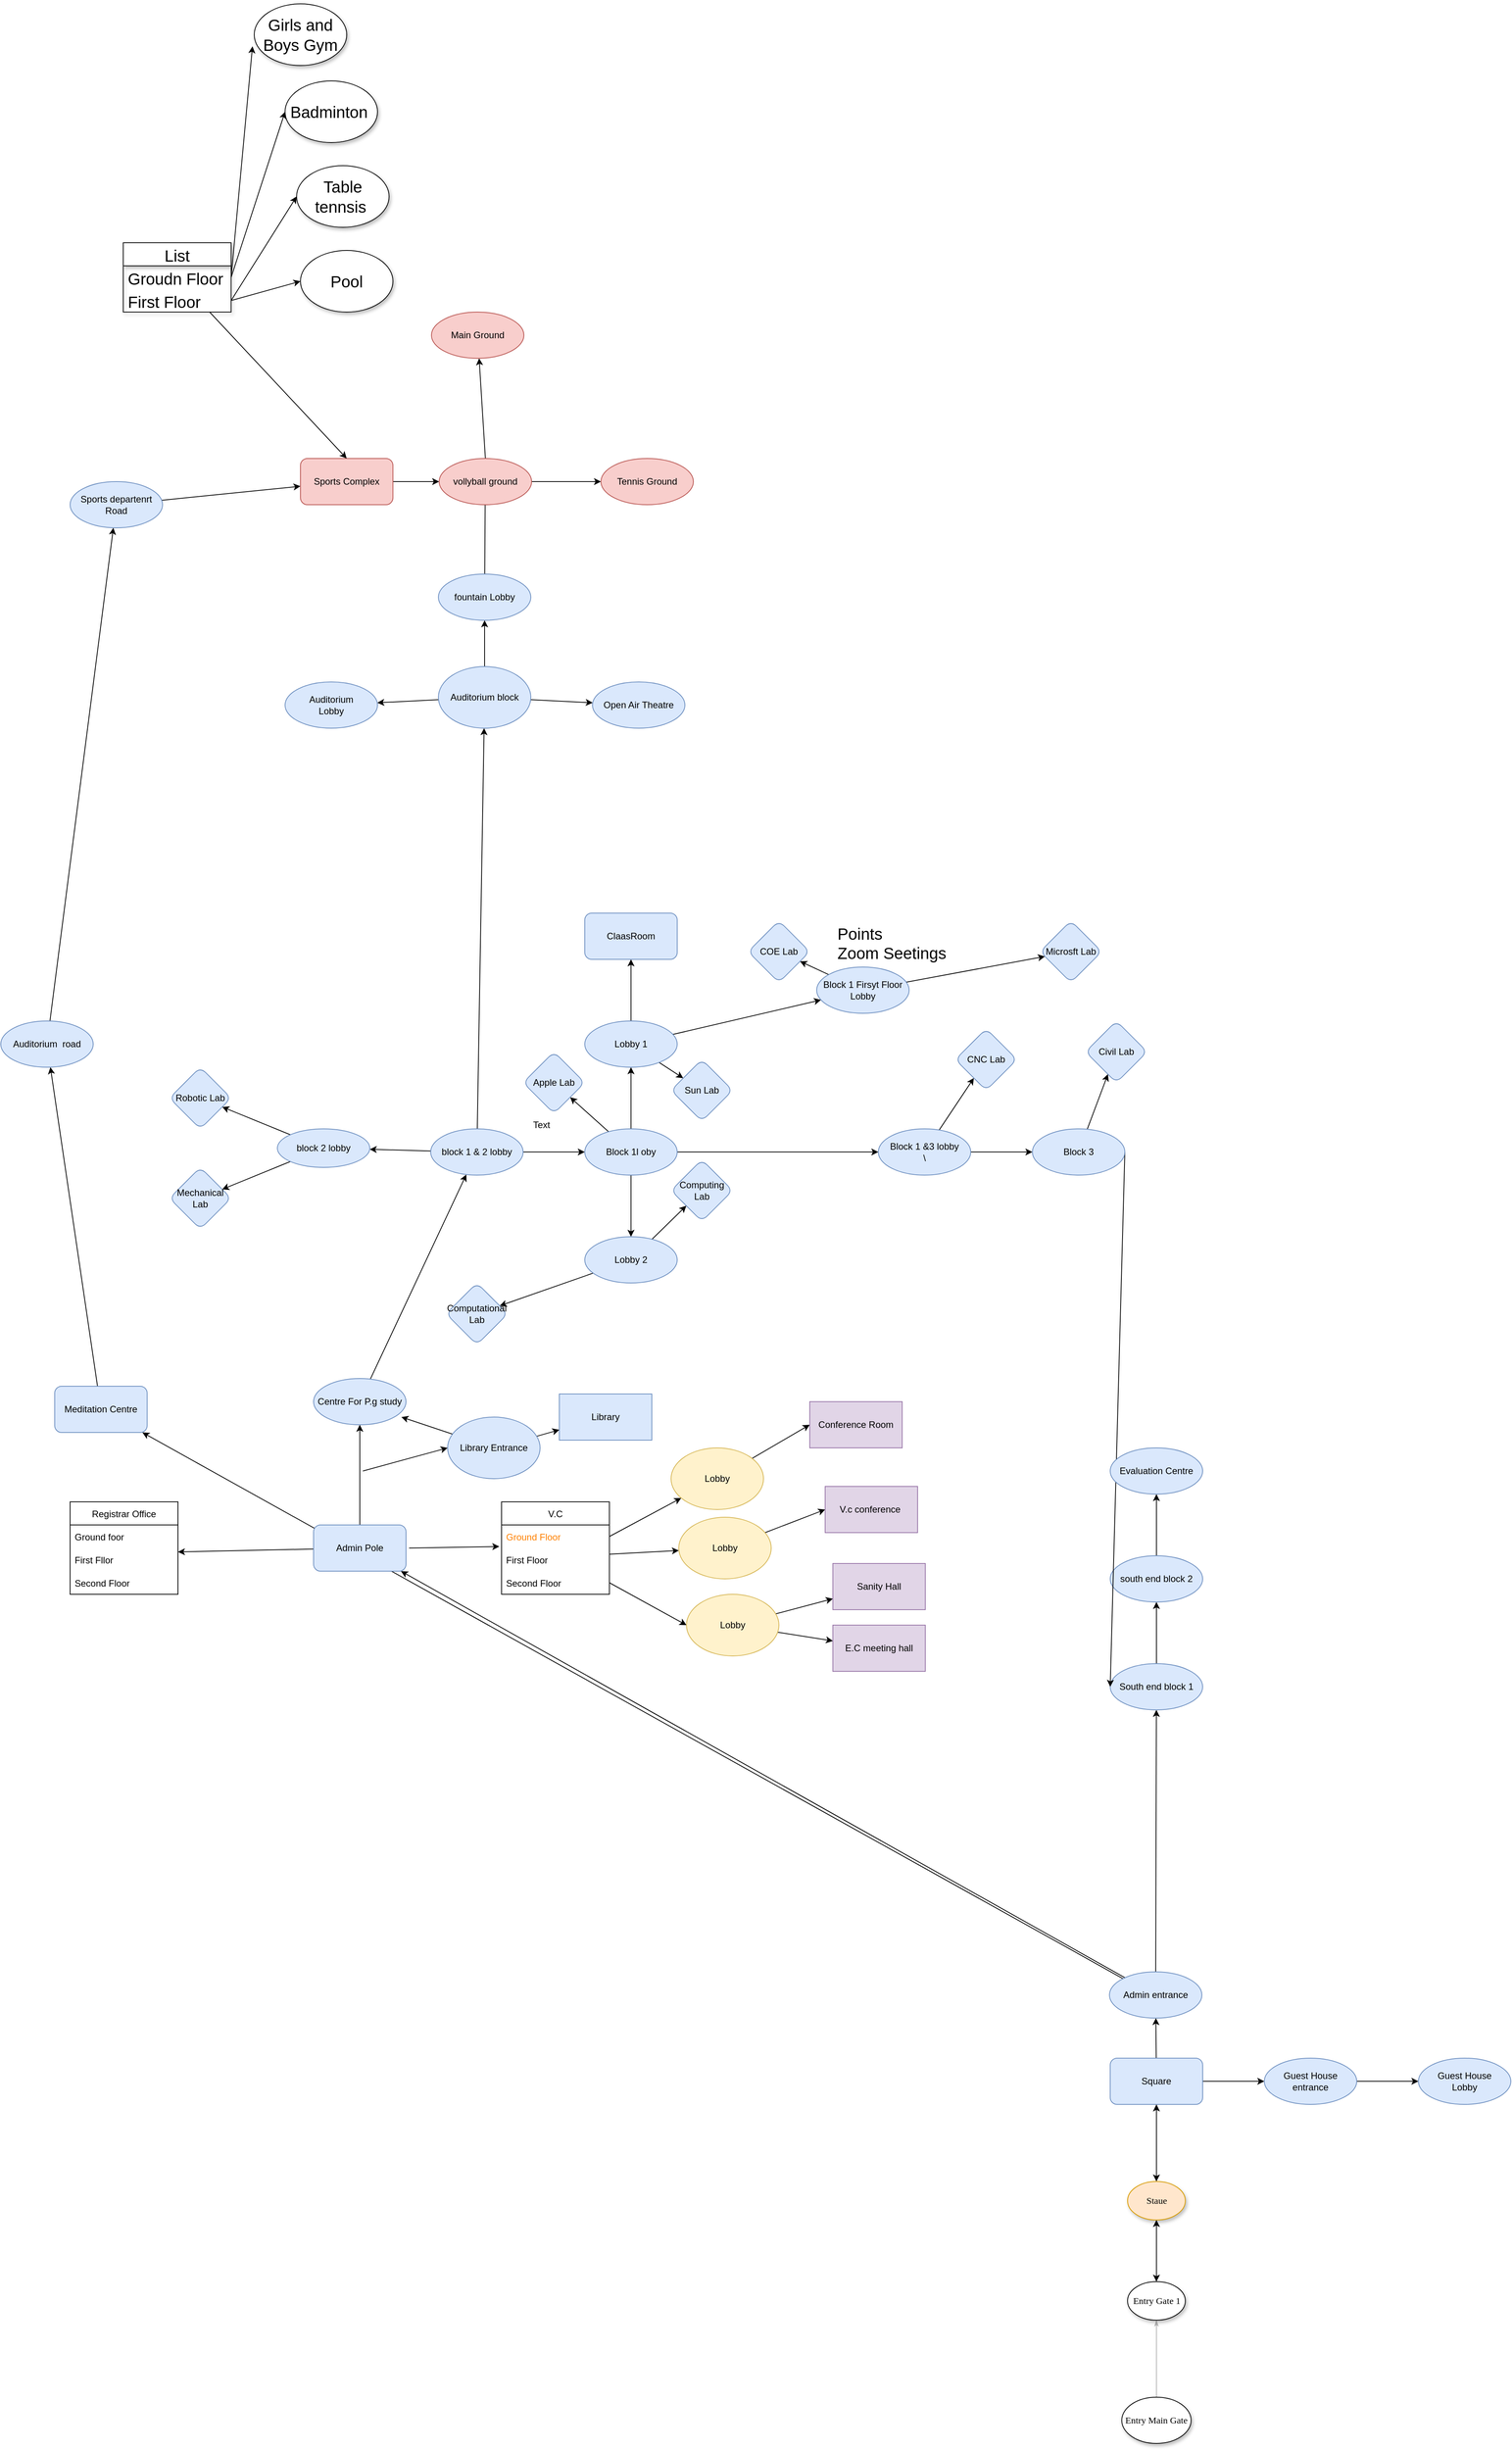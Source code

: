 <mxfile version="16.6.3" type="github">
  <diagram name="Page-1" id="42789a77-a242-8287-6e28-9cd8cfd52e62">
    <mxGraphModel dx="1148" dy="884" grid="1" gridSize="10" guides="1" tooltips="1" connect="1" arrows="1" fold="1" page="1" pageScale="1" pageWidth="4681" pageHeight="3300" background="none" math="0" shadow="0">
      <root>
        <mxCell id="0" />
        <mxCell id="1" parent="0" />
        <mxCell id="1ea317790d2ca983-12" style="edgeStyle=none;rounded=1;html=1;labelBackgroundColor=none;startArrow=none;startFill=0;startSize=5;endArrow=classicThin;endFill=1;endSize=5;jettySize=auto;orthogonalLoop=1;strokeColor=#B3B3B3;strokeWidth=1;fontFamily=Verdana;fontSize=12" parent="1" source="1ea317790d2ca983-1" target="1ea317790d2ca983-2" edge="1">
          <mxGeometry relative="1" as="geometry" />
        </mxCell>
        <mxCell id="1ea317790d2ca983-1" value="Entry Main Gate" style="ellipse;whiteSpace=wrap;html=1;rounded=0;shadow=1;comic=0;labelBackgroundColor=none;strokeWidth=1;fontFamily=Verdana;fontSize=12;align=center;" parent="1" vertex="1">
          <mxGeometry x="1536" y="3226" width="90" height="60" as="geometry" />
        </mxCell>
        <mxCell id="1ea317790d2ca983-2" value="&lt;span&gt;Entry Gate 1&lt;/span&gt;" style="ellipse;whiteSpace=wrap;html=1;rounded=0;shadow=1;comic=0;labelBackgroundColor=none;strokeWidth=1;fontFamily=Verdana;fontSize=12;align=center;" parent="1" vertex="1">
          <mxGeometry x="1543.5" y="3076" width="75" height="50" as="geometry" />
        </mxCell>
        <mxCell id="1ea317790d2ca983-6" value="&lt;span&gt;Staue&lt;/span&gt;" style="ellipse;whiteSpace=wrap;html=1;rounded=0;shadow=1;comic=0;labelBackgroundColor=none;strokeWidth=1;fontFamily=Verdana;fontSize=12;align=center;fillColor=#ffe6cc;strokeColor=#d79b00;" parent="1" vertex="1">
          <mxGeometry x="1543.5" y="2946" width="75" height="50" as="geometry" />
        </mxCell>
        <mxCell id="r8p-rTUP_P2dbKx-3tGq-9" value="" style="edgeStyle=none;rounded=0;orthogonalLoop=1;jettySize=auto;html=1;" edge="1" parent="1" source="r8p-rTUP_P2dbKx-3tGq-3" target="r8p-rTUP_P2dbKx-3tGq-8">
          <mxGeometry relative="1" as="geometry" />
        </mxCell>
        <mxCell id="r8p-rTUP_P2dbKx-3tGq-16" value="" style="edgeStyle=none;rounded=0;orthogonalLoop=1;jettySize=auto;html=1;" edge="1" parent="1" source="r8p-rTUP_P2dbKx-3tGq-3" target="r8p-rTUP_P2dbKx-3tGq-15">
          <mxGeometry relative="1" as="geometry" />
        </mxCell>
        <mxCell id="r8p-rTUP_P2dbKx-3tGq-3" value="Square" style="rounded=1;whiteSpace=wrap;html=1;fillColor=#dae8fc;strokeColor=#6c8ebf;" vertex="1" parent="1">
          <mxGeometry x="1521" y="2786" width="120" height="60" as="geometry" />
        </mxCell>
        <mxCell id="r8p-rTUP_P2dbKx-3tGq-11" value="" style="edgeStyle=none;rounded=0;orthogonalLoop=1;jettySize=auto;html=1;" edge="1" parent="1" source="r8p-rTUP_P2dbKx-3tGq-8" target="r8p-rTUP_P2dbKx-3tGq-10">
          <mxGeometry relative="1" as="geometry" />
        </mxCell>
        <mxCell id="r8p-rTUP_P2dbKx-3tGq-8" value="Guest House entrance" style="ellipse;whiteSpace=wrap;html=1;fillColor=#dae8fc;strokeColor=#6c8ebf;rounded=1;" vertex="1" parent="1">
          <mxGeometry x="1721" y="2786" width="120" height="60" as="geometry" />
        </mxCell>
        <mxCell id="r8p-rTUP_P2dbKx-3tGq-10" value="Guest House &lt;br&gt;Lobby" style="ellipse;whiteSpace=wrap;html=1;fillColor=#dae8fc;strokeColor=#6c8ebf;rounded=1;" vertex="1" parent="1">
          <mxGeometry x="1921" y="2786" width="120" height="60" as="geometry" />
        </mxCell>
        <mxCell id="r8p-rTUP_P2dbKx-3tGq-13" value="" style="endArrow=classic;startArrow=classic;html=1;rounded=0;entryX=0.5;entryY=1;entryDx=0;entryDy=0;exitX=0.5;exitY=0;exitDx=0;exitDy=0;" edge="1" parent="1" source="1ea317790d2ca983-6" target="r8p-rTUP_P2dbKx-3tGq-3">
          <mxGeometry width="50" height="50" relative="1" as="geometry">
            <mxPoint x="1626" y="3126" as="sourcePoint" />
            <mxPoint x="1676" y="3076" as="targetPoint" />
          </mxGeometry>
        </mxCell>
        <mxCell id="r8p-rTUP_P2dbKx-3tGq-14" value="" style="endArrow=classic;startArrow=classic;html=1;rounded=0;exitX=0.5;exitY=0;exitDx=0;exitDy=0;entryX=0.5;entryY=1;entryDx=0;entryDy=0;" edge="1" parent="1" source="1ea317790d2ca983-2" target="1ea317790d2ca983-6">
          <mxGeometry width="50" height="50" relative="1" as="geometry">
            <mxPoint x="1626" y="3236" as="sourcePoint" />
            <mxPoint x="1676" y="3186" as="targetPoint" />
          </mxGeometry>
        </mxCell>
        <mxCell id="r8p-rTUP_P2dbKx-3tGq-18" value="" style="edgeStyle=none;rounded=0;orthogonalLoop=1;jettySize=auto;html=1;" edge="1" parent="1" source="r8p-rTUP_P2dbKx-3tGq-15" target="r8p-rTUP_P2dbKx-3tGq-17">
          <mxGeometry relative="1" as="geometry" />
        </mxCell>
        <mxCell id="r8p-rTUP_P2dbKx-3tGq-82" value="" style="edgeStyle=none;rounded=0;orthogonalLoop=1;jettySize=auto;html=1;fontSize=21;fontColor=#000000;exitX=0;exitY=0;exitDx=0;exitDy=0;" edge="1" parent="1" source="r8p-rTUP_P2dbKx-3tGq-15" target="r8p-rTUP_P2dbKx-3tGq-81">
          <mxGeometry relative="1" as="geometry">
            <mxPoint x="519.435" y="2237.353" as="sourcePoint" />
          </mxGeometry>
        </mxCell>
        <mxCell id="r8p-rTUP_P2dbKx-3tGq-107" value="" style="edgeStyle=none;rounded=0;orthogonalLoop=1;jettySize=auto;html=1;fontSize=21;fontColor=#000000;" edge="1" parent="1" source="r8p-rTUP_P2dbKx-3tGq-15" target="r8p-rTUP_P2dbKx-3tGq-106">
          <mxGeometry relative="1" as="geometry" />
        </mxCell>
        <mxCell id="r8p-rTUP_P2dbKx-3tGq-15" value="Admin entrance" style="ellipse;whiteSpace=wrap;html=1;fillColor=#dae8fc;strokeColor=#6c8ebf;rounded=1;" vertex="1" parent="1">
          <mxGeometry x="1520" y="2674" width="120" height="60" as="geometry" />
        </mxCell>
        <mxCell id="r8p-rTUP_P2dbKx-3tGq-52" style="edgeStyle=none;rounded=0;orthogonalLoop=1;jettySize=auto;html=1;entryX=1;entryY=0.167;entryDx=0;entryDy=0;entryPerimeter=0;fontColor=#000000;" edge="1" parent="1" source="r8p-rTUP_P2dbKx-3tGq-17" target="r8p-rTUP_P2dbKx-3tGq-32">
          <mxGeometry relative="1" as="geometry" />
        </mxCell>
        <mxCell id="r8p-rTUP_P2dbKx-3tGq-55" value="" style="edgeStyle=none;rounded=0;orthogonalLoop=1;jettySize=auto;html=1;fontColor=#000000;" edge="1" parent="1" source="r8p-rTUP_P2dbKx-3tGq-17" target="r8p-rTUP_P2dbKx-3tGq-54">
          <mxGeometry relative="1" as="geometry" />
        </mxCell>
        <mxCell id="r8p-rTUP_P2dbKx-3tGq-69" style="edgeStyle=none;rounded=0;orthogonalLoop=1;jettySize=auto;html=1;entryX=0;entryY=0.5;entryDx=0;entryDy=0;fontColor=#000000;" edge="1" parent="1" target="r8p-rTUP_P2dbKx-3tGq-68">
          <mxGeometry relative="1" as="geometry">
            <mxPoint x="551" y="2024" as="sourcePoint" />
          </mxGeometry>
        </mxCell>
        <mxCell id="r8p-rTUP_P2dbKx-3tGq-17" value="Admin Pole" style="whiteSpace=wrap;html=1;fillColor=#dae8fc;strokeColor=#6c8ebf;rounded=1;" vertex="1" parent="1">
          <mxGeometry x="487" y="2094" width="120" height="60" as="geometry" />
        </mxCell>
        <mxCell id="r8p-rTUP_P2dbKx-3tGq-21" value="V.C" style="swimlane;fontStyle=0;childLayout=stackLayout;horizontal=1;startSize=30;horizontalStack=0;resizeParent=1;resizeParentMax=0;resizeLast=0;collapsible=1;marginBottom=0;" vertex="1" parent="1">
          <mxGeometry x="731" y="2064" width="140" height="120" as="geometry" />
        </mxCell>
        <mxCell id="r8p-rTUP_P2dbKx-3tGq-22" value="Ground Floor" style="text;strokeColor=none;fillColor=none;align=left;verticalAlign=middle;spacingLeft=4;spacingRight=4;overflow=hidden;points=[[0,0.5],[1,0.5]];portConstraint=eastwest;rotatable=0;fontColor=#FF8000;" vertex="1" parent="r8p-rTUP_P2dbKx-3tGq-21">
          <mxGeometry y="30" width="140" height="30" as="geometry" />
        </mxCell>
        <mxCell id="r8p-rTUP_P2dbKx-3tGq-23" value="First Floor" style="text;strokeColor=none;fillColor=none;align=left;verticalAlign=middle;spacingLeft=4;spacingRight=4;overflow=hidden;points=[[0,0.5],[1,0.5]];portConstraint=eastwest;rotatable=0;" vertex="1" parent="r8p-rTUP_P2dbKx-3tGq-21">
          <mxGeometry y="60" width="140" height="30" as="geometry" />
        </mxCell>
        <mxCell id="r8p-rTUP_P2dbKx-3tGq-24" value="Second Floor" style="text;strokeColor=none;fillColor=none;align=left;verticalAlign=middle;spacingLeft=4;spacingRight=4;overflow=hidden;points=[[0,0.5],[1,0.5]];portConstraint=eastwest;rotatable=0;" vertex="1" parent="r8p-rTUP_P2dbKx-3tGq-21">
          <mxGeometry y="90" width="140" height="30" as="geometry" />
        </mxCell>
        <mxCell id="r8p-rTUP_P2dbKx-3tGq-25" value="" style="endArrow=classic;html=1;rounded=0;entryX=-0.021;entryY=-0.067;entryDx=0;entryDy=0;entryPerimeter=0;" edge="1" parent="1" target="r8p-rTUP_P2dbKx-3tGq-23">
          <mxGeometry width="50" height="50" relative="1" as="geometry">
            <mxPoint x="611" y="2124" as="sourcePoint" />
            <mxPoint x="721" y="2124" as="targetPoint" />
          </mxGeometry>
        </mxCell>
        <mxCell id="r8p-rTUP_P2dbKx-3tGq-30" value="Registrar Office" style="swimlane;fontStyle=0;childLayout=stackLayout;horizontal=1;startSize=30;horizontalStack=0;resizeParent=1;resizeParentMax=0;resizeLast=0;collapsible=1;marginBottom=0;" vertex="1" parent="1">
          <mxGeometry x="171" y="2064" width="140" height="120" as="geometry" />
        </mxCell>
        <mxCell id="r8p-rTUP_P2dbKx-3tGq-31" value="Ground foor" style="text;strokeColor=none;fillColor=none;align=left;verticalAlign=middle;spacingLeft=4;spacingRight=4;overflow=hidden;points=[[0,0.5],[1,0.5]];portConstraint=eastwest;rotatable=0;" vertex="1" parent="r8p-rTUP_P2dbKx-3tGq-30">
          <mxGeometry y="30" width="140" height="30" as="geometry" />
        </mxCell>
        <mxCell id="r8p-rTUP_P2dbKx-3tGq-32" value="First Fllor" style="text;strokeColor=none;fillColor=none;align=left;verticalAlign=middle;spacingLeft=4;spacingRight=4;overflow=hidden;points=[[0,0.5],[1,0.5]];portConstraint=eastwest;rotatable=0;" vertex="1" parent="r8p-rTUP_P2dbKx-3tGq-30">
          <mxGeometry y="60" width="140" height="30" as="geometry" />
        </mxCell>
        <mxCell id="r8p-rTUP_P2dbKx-3tGq-33" value="Second Floor" style="text;strokeColor=none;fillColor=none;align=left;verticalAlign=middle;spacingLeft=4;spacingRight=4;overflow=hidden;points=[[0,0.5],[1,0.5]];portConstraint=eastwest;rotatable=0;" vertex="1" parent="r8p-rTUP_P2dbKx-3tGq-30">
          <mxGeometry y="90" width="140" height="30" as="geometry" />
        </mxCell>
        <mxCell id="r8p-rTUP_P2dbKx-3tGq-37" style="edgeStyle=none;rounded=0;orthogonalLoop=1;jettySize=auto;html=1;fontColor=#FF8000;exitX=1;exitY=0.5;exitDx=0;exitDy=0;" edge="1" parent="1" source="r8p-rTUP_P2dbKx-3tGq-22" target="r8p-rTUP_P2dbKx-3tGq-38">
          <mxGeometry relative="1" as="geometry">
            <mxPoint x="981" y="2104" as="targetPoint" />
          </mxGeometry>
        </mxCell>
        <mxCell id="r8p-rTUP_P2dbKx-3tGq-49" value="" style="edgeStyle=none;rounded=0;orthogonalLoop=1;jettySize=auto;html=1;fontColor=#000000;entryX=0;entryY=0.5;entryDx=0;entryDy=0;" edge="1" parent="1" source="r8p-rTUP_P2dbKx-3tGq-38" target="r8p-rTUP_P2dbKx-3tGq-48">
          <mxGeometry relative="1" as="geometry" />
        </mxCell>
        <mxCell id="r8p-rTUP_P2dbKx-3tGq-38" value="&lt;font color=&quot;#000000&quot;&gt;Lobby&lt;/font&gt;" style="ellipse;whiteSpace=wrap;html=1;fillColor=#fff2cc;strokeColor=#d6b656;" vertex="1" parent="1">
          <mxGeometry x="951" y="1994" width="120" height="80" as="geometry" />
        </mxCell>
        <mxCell id="r8p-rTUP_P2dbKx-3tGq-39" style="edgeStyle=none;rounded=0;orthogonalLoop=1;jettySize=auto;html=1;fontColor=#FF8000;exitX=1;exitY=0.267;exitDx=0;exitDy=0;exitPerimeter=0;" edge="1" parent="1" source="r8p-rTUP_P2dbKx-3tGq-23" target="r8p-rTUP_P2dbKx-3tGq-40">
          <mxGeometry relative="1" as="geometry">
            <mxPoint x="961" y="2132" as="targetPoint" />
          </mxGeometry>
        </mxCell>
        <mxCell id="r8p-rTUP_P2dbKx-3tGq-51" value="" style="edgeStyle=none;rounded=0;orthogonalLoop=1;jettySize=auto;html=1;fontColor=#000000;entryX=0;entryY=0.5;entryDx=0;entryDy=0;" edge="1" parent="1" source="r8p-rTUP_P2dbKx-3tGq-40" target="r8p-rTUP_P2dbKx-3tGq-50">
          <mxGeometry relative="1" as="geometry" />
        </mxCell>
        <mxCell id="r8p-rTUP_P2dbKx-3tGq-40" value="Lobby" style="ellipse;whiteSpace=wrap;html=1;fillColor=#fff2cc;strokeColor=#d6b656;" vertex="1" parent="1">
          <mxGeometry x="961" y="2084" width="120" height="80" as="geometry" />
        </mxCell>
        <mxCell id="r8p-rTUP_P2dbKx-3tGq-41" style="edgeStyle=none;rounded=0;orthogonalLoop=1;jettySize=auto;html=1;fontColor=#000000;exitX=1;exitY=0.5;exitDx=0;exitDy=0;entryX=0;entryY=0.5;entryDx=0;entryDy=0;" edge="1" parent="1" source="r8p-rTUP_P2dbKx-3tGq-24" target="r8p-rTUP_P2dbKx-3tGq-42">
          <mxGeometry relative="1" as="geometry">
            <mxPoint x="961" y="2224" as="targetPoint" />
          </mxGeometry>
        </mxCell>
        <mxCell id="r8p-rTUP_P2dbKx-3tGq-43" style="edgeStyle=none;rounded=0;orthogonalLoop=1;jettySize=auto;html=1;fontColor=#000000;" edge="1" parent="1" source="r8p-rTUP_P2dbKx-3tGq-42">
          <mxGeometry relative="1" as="geometry">
            <mxPoint x="971" y="2224" as="targetPoint" />
          </mxGeometry>
        </mxCell>
        <mxCell id="r8p-rTUP_P2dbKx-3tGq-45" value="" style="edgeStyle=none;rounded=0;orthogonalLoop=1;jettySize=auto;html=1;fontColor=#000000;" edge="1" parent="1" source="r8p-rTUP_P2dbKx-3tGq-42" target="r8p-rTUP_P2dbKx-3tGq-44">
          <mxGeometry relative="1" as="geometry" />
        </mxCell>
        <mxCell id="r8p-rTUP_P2dbKx-3tGq-47" value="" style="edgeStyle=none;rounded=0;orthogonalLoop=1;jettySize=auto;html=1;fontColor=#000000;" edge="1" parent="1" source="r8p-rTUP_P2dbKx-3tGq-42" target="r8p-rTUP_P2dbKx-3tGq-46">
          <mxGeometry relative="1" as="geometry" />
        </mxCell>
        <mxCell id="r8p-rTUP_P2dbKx-3tGq-42" value="Lobby" style="ellipse;whiteSpace=wrap;html=1;fillColor=#fff2cc;strokeColor=#d6b656;" vertex="1" parent="1">
          <mxGeometry x="971" y="2184" width="120" height="80" as="geometry" />
        </mxCell>
        <mxCell id="r8p-rTUP_P2dbKx-3tGq-44" value="Sanity Hall" style="whiteSpace=wrap;html=1;fillColor=#e1d5e7;strokeColor=#9673a6;" vertex="1" parent="1">
          <mxGeometry x="1161" y="2144" width="120" height="60" as="geometry" />
        </mxCell>
        <mxCell id="r8p-rTUP_P2dbKx-3tGq-46" value="E.C meeting hall" style="whiteSpace=wrap;html=1;fillColor=#e1d5e7;strokeColor=#9673a6;" vertex="1" parent="1">
          <mxGeometry x="1161" y="2224" width="120" height="60" as="geometry" />
        </mxCell>
        <mxCell id="r8p-rTUP_P2dbKx-3tGq-48" value="&lt;font color=&quot;#000000&quot;&gt;Conference Room&lt;/font&gt;" style="whiteSpace=wrap;html=1;fillColor=#e1d5e7;strokeColor=#9673a6;" vertex="1" parent="1">
          <mxGeometry x="1131" y="1934" width="120" height="60" as="geometry" />
        </mxCell>
        <mxCell id="r8p-rTUP_P2dbKx-3tGq-50" value="V.c conference&amp;nbsp;" style="whiteSpace=wrap;html=1;fillColor=#e1d5e7;strokeColor=#9673a6;" vertex="1" parent="1">
          <mxGeometry x="1151" y="2044" width="120" height="60" as="geometry" />
        </mxCell>
        <mxCell id="r8p-rTUP_P2dbKx-3tGq-57" value="" style="edgeStyle=none;rounded=0;orthogonalLoop=1;jettySize=auto;html=1;fontColor=#000000;" edge="1" parent="1" source="r8p-rTUP_P2dbKx-3tGq-54" target="r8p-rTUP_P2dbKx-3tGq-56">
          <mxGeometry relative="1" as="geometry" />
        </mxCell>
        <mxCell id="r8p-rTUP_P2dbKx-3tGq-54" value="Centre For P.g study" style="ellipse;whiteSpace=wrap;html=1;fillColor=#dae8fc;strokeColor=#6c8ebf;rounded=1;" vertex="1" parent="1">
          <mxGeometry x="487" y="1904" width="120" height="60" as="geometry" />
        </mxCell>
        <mxCell id="r8p-rTUP_P2dbKx-3tGq-59" value="" style="edgeStyle=none;rounded=0;orthogonalLoop=1;jettySize=auto;html=1;fontColor=#000000;" edge="1" parent="1" source="r8p-rTUP_P2dbKx-3tGq-56" target="r8p-rTUP_P2dbKx-3tGq-58">
          <mxGeometry relative="1" as="geometry" />
        </mxCell>
        <mxCell id="r8p-rTUP_P2dbKx-3tGq-61" value="" style="edgeStyle=none;rounded=0;orthogonalLoop=1;jettySize=auto;html=1;fontColor=#000000;" edge="1" parent="1" source="r8p-rTUP_P2dbKx-3tGq-56" target="r8p-rTUP_P2dbKx-3tGq-60">
          <mxGeometry relative="1" as="geometry" />
        </mxCell>
        <mxCell id="r8p-rTUP_P2dbKx-3tGq-78" value="" style="edgeStyle=none;rounded=0;orthogonalLoop=1;jettySize=auto;html=1;fontSize=21;fontColor=#000000;" edge="1" parent="1" source="r8p-rTUP_P2dbKx-3tGq-56" target="r8p-rTUP_P2dbKx-3tGq-77">
          <mxGeometry relative="1" as="geometry" />
        </mxCell>
        <mxCell id="r8p-rTUP_P2dbKx-3tGq-56" value="block 1 &amp;amp; 2 lobby" style="ellipse;whiteSpace=wrap;html=1;fillColor=#dae8fc;strokeColor=#6c8ebf;rounded=1;" vertex="1" parent="1">
          <mxGeometry x="639" y="1580" width="120" height="60" as="geometry" />
        </mxCell>
        <mxCell id="r8p-rTUP_P2dbKx-3tGq-63" value="" style="edgeStyle=none;rounded=0;orthogonalLoop=1;jettySize=auto;html=1;fontColor=#000000;" edge="1" parent="1" source="r8p-rTUP_P2dbKx-3tGq-58" target="r8p-rTUP_P2dbKx-3tGq-62">
          <mxGeometry relative="1" as="geometry" />
        </mxCell>
        <mxCell id="r8p-rTUP_P2dbKx-3tGq-65" value="" style="edgeStyle=none;rounded=0;orthogonalLoop=1;jettySize=auto;html=1;fontColor=#000000;" edge="1" parent="1" source="r8p-rTUP_P2dbKx-3tGq-58" target="r8p-rTUP_P2dbKx-3tGq-64">
          <mxGeometry relative="1" as="geometry" />
        </mxCell>
        <mxCell id="r8p-rTUP_P2dbKx-3tGq-67" value="" style="edgeStyle=none;rounded=0;orthogonalLoop=1;jettySize=auto;html=1;fontColor=#000000;" edge="1" parent="1" source="r8p-rTUP_P2dbKx-3tGq-58" target="r8p-rTUP_P2dbKx-3tGq-66">
          <mxGeometry relative="1" as="geometry" />
        </mxCell>
        <mxCell id="r8p-rTUP_P2dbKx-3tGq-58" value="Auditorium block" style="ellipse;whiteSpace=wrap;html=1;fillColor=#dae8fc;strokeColor=#6c8ebf;rounded=1;" vertex="1" parent="1">
          <mxGeometry x="649" y="980" width="120" height="80" as="geometry" />
        </mxCell>
        <mxCell id="r8p-rTUP_P2dbKx-3tGq-119" value="" style="edgeStyle=none;rounded=0;orthogonalLoop=1;jettySize=auto;html=1;fontSize=21;fontColor=#000000;" edge="1" parent="1" source="r8p-rTUP_P2dbKx-3tGq-60" target="r8p-rTUP_P2dbKx-3tGq-118">
          <mxGeometry relative="1" as="geometry" />
        </mxCell>
        <mxCell id="r8p-rTUP_P2dbKx-3tGq-144" value="" style="edgeStyle=none;rounded=0;orthogonalLoop=1;jettySize=auto;html=1;fontSize=21;fontColor=#000000;" edge="1" parent="1" source="r8p-rTUP_P2dbKx-3tGq-60" target="r8p-rTUP_P2dbKx-3tGq-143">
          <mxGeometry relative="1" as="geometry" />
        </mxCell>
        <mxCell id="r8p-rTUP_P2dbKx-3tGq-146" value="" style="edgeStyle=none;rounded=0;orthogonalLoop=1;jettySize=auto;html=1;fontSize=21;fontColor=#000000;" edge="1" parent="1" source="r8p-rTUP_P2dbKx-3tGq-60" target="r8p-rTUP_P2dbKx-3tGq-145">
          <mxGeometry relative="1" as="geometry" />
        </mxCell>
        <mxCell id="r8p-rTUP_P2dbKx-3tGq-148" value="" style="edgeStyle=none;rounded=0;orthogonalLoop=1;jettySize=auto;html=1;fontSize=21;fontColor=#000000;" edge="1" parent="1" source="r8p-rTUP_P2dbKx-3tGq-60" target="r8p-rTUP_P2dbKx-3tGq-147">
          <mxGeometry relative="1" as="geometry" />
        </mxCell>
        <mxCell id="r8p-rTUP_P2dbKx-3tGq-60" value="Block 1l oby" style="ellipse;whiteSpace=wrap;html=1;fillColor=#dae8fc;strokeColor=#6c8ebf;rounded=1;" vertex="1" parent="1">
          <mxGeometry x="839" y="1580" width="120" height="60" as="geometry" />
        </mxCell>
        <mxCell id="r8p-rTUP_P2dbKx-3tGq-117" style="edgeStyle=none;rounded=0;orthogonalLoop=1;jettySize=auto;html=1;fontSize=21;fontColor=#000000;" edge="1" parent="1" source="r8p-rTUP_P2dbKx-3tGq-62">
          <mxGeometry relative="1" as="geometry">
            <mxPoint x="710" y="720" as="targetPoint" />
          </mxGeometry>
        </mxCell>
        <mxCell id="r8p-rTUP_P2dbKx-3tGq-62" value="fountain Lobby" style="ellipse;whiteSpace=wrap;html=1;fillColor=#dae8fc;strokeColor=#6c8ebf;rounded=1;" vertex="1" parent="1">
          <mxGeometry x="649" y="860" width="120" height="60" as="geometry" />
        </mxCell>
        <mxCell id="r8p-rTUP_P2dbKx-3tGq-64" value="Open Air Theatre" style="ellipse;whiteSpace=wrap;html=1;fillColor=#dae8fc;strokeColor=#6c8ebf;rounded=1;" vertex="1" parent="1">
          <mxGeometry x="849" y="1000" width="120" height="60" as="geometry" />
        </mxCell>
        <mxCell id="r8p-rTUP_P2dbKx-3tGq-66" value="Auditorium&lt;br&gt;Lobby" style="ellipse;whiteSpace=wrap;html=1;fillColor=#dae8fc;strokeColor=#6c8ebf;rounded=1;" vertex="1" parent="1">
          <mxGeometry x="450" y="1000" width="120" height="60" as="geometry" />
        </mxCell>
        <mxCell id="r8p-rTUP_P2dbKx-3tGq-70" style="edgeStyle=none;rounded=0;orthogonalLoop=1;jettySize=auto;html=1;fontColor=#000000;" edge="1" parent="1" source="r8p-rTUP_P2dbKx-3tGq-68">
          <mxGeometry relative="1" as="geometry">
            <mxPoint x="601" y="1954" as="targetPoint" />
          </mxGeometry>
        </mxCell>
        <mxCell id="r8p-rTUP_P2dbKx-3tGq-72" value="" style="edgeStyle=none;rounded=0;orthogonalLoop=1;jettySize=auto;html=1;fontColor=#000000;" edge="1" parent="1" source="r8p-rTUP_P2dbKx-3tGq-68" target="r8p-rTUP_P2dbKx-3tGq-71">
          <mxGeometry relative="1" as="geometry" />
        </mxCell>
        <mxCell id="r8p-rTUP_P2dbKx-3tGq-68" value="Library Entrance" style="ellipse;whiteSpace=wrap;html=1;fillColor=#dae8fc;strokeColor=#6c8ebf;" vertex="1" parent="1">
          <mxGeometry x="661" y="1954" width="120" height="80" as="geometry" />
        </mxCell>
        <mxCell id="r8p-rTUP_P2dbKx-3tGq-71" value="Library" style="whiteSpace=wrap;html=1;fillColor=#dae8fc;strokeColor=#6c8ebf;" vertex="1" parent="1">
          <mxGeometry x="806" y="1924" width="120" height="60" as="geometry" />
        </mxCell>
        <mxCell id="r8p-rTUP_P2dbKx-3tGq-73" value="Text" style="text;html=1;strokeColor=none;fillColor=none;align=center;verticalAlign=middle;whiteSpace=wrap;rounded=0;fontColor=#000000;" vertex="1" parent="1">
          <mxGeometry x="753" y="1560" width="60" height="30" as="geometry" />
        </mxCell>
        <mxCell id="r8p-rTUP_P2dbKx-3tGq-76" value="Points&#xa;Zoom Seetings&#xa;" style="text;strokeColor=none;fillColor=none;align=left;verticalAlign=middle;spacingLeft=4;spacingRight=4;overflow=hidden;points=[[0,0.5],[1,0.5]];portConstraint=eastwest;rotatable=0;fontSize=21;fontColor=#000000;rounded=0;shadow=1;" vertex="1" parent="1">
          <mxGeometry x="1161" y="1250" width="260" height="200" as="geometry" />
        </mxCell>
        <mxCell id="r8p-rTUP_P2dbKx-3tGq-140" value="" style="edgeStyle=none;rounded=0;orthogonalLoop=1;jettySize=auto;html=1;fontSize=21;fontColor=#000000;" edge="1" parent="1" source="r8p-rTUP_P2dbKx-3tGq-77" target="r8p-rTUP_P2dbKx-3tGq-139">
          <mxGeometry relative="1" as="geometry" />
        </mxCell>
        <mxCell id="r8p-rTUP_P2dbKx-3tGq-142" value="" style="edgeStyle=none;rounded=0;orthogonalLoop=1;jettySize=auto;html=1;fontSize=21;fontColor=#000000;" edge="1" parent="1" source="r8p-rTUP_P2dbKx-3tGq-77" target="r8p-rTUP_P2dbKx-3tGq-141">
          <mxGeometry relative="1" as="geometry" />
        </mxCell>
        <mxCell id="r8p-rTUP_P2dbKx-3tGq-77" value="block 2 lobby" style="ellipse;whiteSpace=wrap;html=1;fillColor=#dae8fc;strokeColor=#6c8ebf;rounded=1;" vertex="1" parent="1">
          <mxGeometry x="440" y="1580" width="120" height="50" as="geometry" />
        </mxCell>
        <mxCell id="r8p-rTUP_P2dbKx-3tGq-84" value="" style="edgeStyle=none;rounded=0;orthogonalLoop=1;jettySize=auto;html=1;fontSize=21;fontColor=#000000;" edge="1" parent="1" source="r8p-rTUP_P2dbKx-3tGq-81" target="r8p-rTUP_P2dbKx-3tGq-83">
          <mxGeometry relative="1" as="geometry" />
        </mxCell>
        <mxCell id="r8p-rTUP_P2dbKx-3tGq-81" value="Meditation Centre" style="whiteSpace=wrap;html=1;fillColor=#dae8fc;strokeColor=#6c8ebf;rounded=1;" vertex="1" parent="1">
          <mxGeometry x="151" y="1914" width="120" height="60" as="geometry" />
        </mxCell>
        <mxCell id="r8p-rTUP_P2dbKx-3tGq-86" value="" style="edgeStyle=none;rounded=0;orthogonalLoop=1;jettySize=auto;html=1;fontSize=21;fontColor=#000000;" edge="1" parent="1" source="r8p-rTUP_P2dbKx-3tGq-83" target="r8p-rTUP_P2dbKx-3tGq-85">
          <mxGeometry relative="1" as="geometry" />
        </mxCell>
        <mxCell id="r8p-rTUP_P2dbKx-3tGq-83" value="Auditorium&amp;nbsp; road&lt;br&gt;" style="ellipse;whiteSpace=wrap;html=1;fillColor=#dae8fc;strokeColor=#6c8ebf;rounded=1;" vertex="1" parent="1">
          <mxGeometry x="81" y="1440" width="120" height="60" as="geometry" />
        </mxCell>
        <mxCell id="r8p-rTUP_P2dbKx-3tGq-88" value="" style="edgeStyle=none;rounded=0;orthogonalLoop=1;jettySize=auto;html=1;fontSize=21;fontColor=#000000;" edge="1" parent="1" source="r8p-rTUP_P2dbKx-3tGq-85" target="r8p-rTUP_P2dbKx-3tGq-87">
          <mxGeometry relative="1" as="geometry" />
        </mxCell>
        <mxCell id="r8p-rTUP_P2dbKx-3tGq-85" value="Sports departenrt Road" style="ellipse;whiteSpace=wrap;html=1;fillColor=#dae8fc;strokeColor=#6c8ebf;rounded=1;" vertex="1" parent="1">
          <mxGeometry x="171" y="740" width="120" height="60" as="geometry" />
        </mxCell>
        <mxCell id="r8p-rTUP_P2dbKx-3tGq-112" value="" style="edgeStyle=none;rounded=0;orthogonalLoop=1;jettySize=auto;html=1;fontSize=21;fontColor=#000000;exitX=0.5;exitY=0;exitDx=0;exitDy=0;" edge="1" parent="1" source="r8p-rTUP_P2dbKx-3tGq-113" target="r8p-rTUP_P2dbKx-3tGq-111">
          <mxGeometry relative="1" as="geometry" />
        </mxCell>
        <mxCell id="r8p-rTUP_P2dbKx-3tGq-114" value="" style="edgeStyle=none;rounded=0;orthogonalLoop=1;jettySize=auto;html=1;fontSize=21;fontColor=#000000;" edge="1" parent="1" source="r8p-rTUP_P2dbKx-3tGq-87" target="r8p-rTUP_P2dbKx-3tGq-113">
          <mxGeometry relative="1" as="geometry" />
        </mxCell>
        <mxCell id="r8p-rTUP_P2dbKx-3tGq-87" value="Sports Complex" style="whiteSpace=wrap;html=1;fillColor=#f8cecc;strokeColor=#b85450;rounded=1;" vertex="1" parent="1">
          <mxGeometry x="470" y="710" width="120" height="60" as="geometry" />
        </mxCell>
        <mxCell id="r8p-rTUP_P2dbKx-3tGq-93" style="edgeStyle=none;rounded=0;orthogonalLoop=1;jettySize=auto;html=1;fontSize=21;fontColor=#000000;entryX=0.5;entryY=0;entryDx=0;entryDy=0;" edge="1" parent="1" source="r8p-rTUP_P2dbKx-3tGq-89" target="r8p-rTUP_P2dbKx-3tGq-87">
          <mxGeometry relative="1" as="geometry">
            <mxPoint x="420" y="730" as="targetPoint" />
          </mxGeometry>
        </mxCell>
        <mxCell id="r8p-rTUP_P2dbKx-3tGq-89" value="List" style="swimlane;fontStyle=0;childLayout=stackLayout;horizontal=1;startSize=30;horizontalStack=0;resizeParent=1;resizeParentMax=0;resizeLast=0;collapsible=1;marginBottom=0;rounded=0;shadow=1;fontSize=21;fontColor=#000000;" vertex="1" parent="1">
          <mxGeometry x="240" y="430" width="140" height="90" as="geometry" />
        </mxCell>
        <mxCell id="r8p-rTUP_P2dbKx-3tGq-90" value="Groudn Floor" style="text;strokeColor=none;fillColor=none;align=left;verticalAlign=middle;spacingLeft=4;spacingRight=4;overflow=hidden;points=[[0,0.5],[1,0.5]];portConstraint=eastwest;rotatable=0;rounded=0;shadow=1;fontSize=21;fontColor=#000000;" vertex="1" parent="r8p-rTUP_P2dbKx-3tGq-89">
          <mxGeometry y="30" width="140" height="30" as="geometry" />
        </mxCell>
        <mxCell id="r8p-rTUP_P2dbKx-3tGq-91" value="First Floor" style="text;strokeColor=none;fillColor=none;align=left;verticalAlign=middle;spacingLeft=4;spacingRight=4;overflow=hidden;points=[[0,0.5],[1,0.5]];portConstraint=eastwest;rotatable=0;rounded=0;shadow=1;fontSize=21;fontColor=#000000;" vertex="1" parent="r8p-rTUP_P2dbKx-3tGq-89">
          <mxGeometry y="60" width="140" height="30" as="geometry" />
        </mxCell>
        <mxCell id="r8p-rTUP_P2dbKx-3tGq-95" value="Girls and Boys Gym" style="ellipse;whiteSpace=wrap;html=1;rounded=0;shadow=1;fontSize=21;fontColor=#000000;" vertex="1" parent="1">
          <mxGeometry x="410" y="120" width="120" height="80" as="geometry" />
        </mxCell>
        <mxCell id="r8p-rTUP_P2dbKx-3tGq-97" value="Badminton&amp;nbsp;" style="ellipse;whiteSpace=wrap;html=1;rounded=0;shadow=1;fontSize=21;fontColor=#000000;" vertex="1" parent="1">
          <mxGeometry x="450" y="220" width="120" height="80" as="geometry" />
        </mxCell>
        <mxCell id="r8p-rTUP_P2dbKx-3tGq-98" style="edgeStyle=none;rounded=0;orthogonalLoop=1;jettySize=auto;html=1;exitX=1;exitY=0.5;exitDx=0;exitDy=0;entryX=-0.019;entryY=0.689;entryDx=0;entryDy=0;entryPerimeter=0;fontSize=21;fontColor=#000000;" edge="1" parent="1" source="r8p-rTUP_P2dbKx-3tGq-90" target="r8p-rTUP_P2dbKx-3tGq-95">
          <mxGeometry relative="1" as="geometry" />
        </mxCell>
        <mxCell id="r8p-rTUP_P2dbKx-3tGq-99" style="edgeStyle=none;rounded=0;orthogonalLoop=1;jettySize=auto;html=1;exitX=1;exitY=0.5;exitDx=0;exitDy=0;entryX=0;entryY=0.5;entryDx=0;entryDy=0;fontSize=21;fontColor=#000000;" edge="1" parent="1" source="r8p-rTUP_P2dbKx-3tGq-90" target="r8p-rTUP_P2dbKx-3tGq-97">
          <mxGeometry relative="1" as="geometry" />
        </mxCell>
        <mxCell id="r8p-rTUP_P2dbKx-3tGq-100" value="Table tennsis&amp;nbsp;" style="ellipse;whiteSpace=wrap;html=1;rounded=0;shadow=1;fontSize=21;fontColor=#000000;" vertex="1" parent="1">
          <mxGeometry x="465" y="330" width="120" height="80" as="geometry" />
        </mxCell>
        <mxCell id="r8p-rTUP_P2dbKx-3tGq-101" style="edgeStyle=none;rounded=0;orthogonalLoop=1;jettySize=auto;html=1;entryX=0;entryY=0.5;entryDx=0;entryDy=0;fontSize=21;fontColor=#000000;" edge="1" parent="1" target="r8p-rTUP_P2dbKx-3tGq-100">
          <mxGeometry relative="1" as="geometry">
            <mxPoint x="380" y="505" as="sourcePoint" />
          </mxGeometry>
        </mxCell>
        <mxCell id="r8p-rTUP_P2dbKx-3tGq-102" value="Pool" style="ellipse;whiteSpace=wrap;html=1;rounded=0;shadow=1;fontSize=21;fontColor=#000000;" vertex="1" parent="1">
          <mxGeometry x="470" y="440" width="120" height="80" as="geometry" />
        </mxCell>
        <mxCell id="r8p-rTUP_P2dbKx-3tGq-103" style="edgeStyle=none;rounded=0;orthogonalLoop=1;jettySize=auto;html=1;exitX=1;exitY=0.5;exitDx=0;exitDy=0;entryX=0;entryY=0.5;entryDx=0;entryDy=0;fontSize=21;fontColor=#000000;" edge="1" parent="1" source="r8p-rTUP_P2dbKx-3tGq-91" target="r8p-rTUP_P2dbKx-3tGq-102">
          <mxGeometry relative="1" as="geometry" />
        </mxCell>
        <mxCell id="r8p-rTUP_P2dbKx-3tGq-109" value="" style="edgeStyle=none;rounded=0;orthogonalLoop=1;jettySize=auto;html=1;fontSize=21;fontColor=#000000;" edge="1" parent="1" source="r8p-rTUP_P2dbKx-3tGq-106" target="r8p-rTUP_P2dbKx-3tGq-108">
          <mxGeometry relative="1" as="geometry" />
        </mxCell>
        <mxCell id="r8p-rTUP_P2dbKx-3tGq-106" value="South end block 1" style="ellipse;whiteSpace=wrap;html=1;fillColor=#dae8fc;strokeColor=#6c8ebf;rounded=1;" vertex="1" parent="1">
          <mxGeometry x="1521" y="2274" width="120" height="60" as="geometry" />
        </mxCell>
        <mxCell id="r8p-rTUP_P2dbKx-3tGq-130" value="" style="edgeStyle=none;rounded=0;orthogonalLoop=1;jettySize=auto;html=1;fontSize=21;fontColor=#000000;" edge="1" parent="1" source="r8p-rTUP_P2dbKx-3tGq-108" target="r8p-rTUP_P2dbKx-3tGq-129">
          <mxGeometry relative="1" as="geometry" />
        </mxCell>
        <mxCell id="r8p-rTUP_P2dbKx-3tGq-108" value="south end block 2" style="ellipse;whiteSpace=wrap;html=1;fillColor=#dae8fc;strokeColor=#6c8ebf;rounded=1;" vertex="1" parent="1">
          <mxGeometry x="1521" y="2134" width="120" height="60" as="geometry" />
        </mxCell>
        <mxCell id="r8p-rTUP_P2dbKx-3tGq-111" value="Main Ground" style="ellipse;whiteSpace=wrap;html=1;fillColor=#f8cecc;strokeColor=#b85450;rounded=1;" vertex="1" parent="1">
          <mxGeometry x="640" y="520" width="120" height="60" as="geometry" />
        </mxCell>
        <mxCell id="r8p-rTUP_P2dbKx-3tGq-116" value="" style="edgeStyle=none;rounded=0;orthogonalLoop=1;jettySize=auto;html=1;fontSize=21;fontColor=#000000;" edge="1" parent="1" source="r8p-rTUP_P2dbKx-3tGq-113" target="r8p-rTUP_P2dbKx-3tGq-115">
          <mxGeometry relative="1" as="geometry" />
        </mxCell>
        <mxCell id="r8p-rTUP_P2dbKx-3tGq-113" value="vollyball ground" style="ellipse;whiteSpace=wrap;html=1;fillColor=#f8cecc;strokeColor=#b85450;rounded=1;" vertex="1" parent="1">
          <mxGeometry x="650" y="710" width="120" height="60" as="geometry" />
        </mxCell>
        <mxCell id="r8p-rTUP_P2dbKx-3tGq-115" value="Tennis Ground" style="ellipse;whiteSpace=wrap;html=1;fillColor=#f8cecc;strokeColor=#b85450;rounded=1;" vertex="1" parent="1">
          <mxGeometry x="860" y="710" width="120" height="60" as="geometry" />
        </mxCell>
        <mxCell id="r8p-rTUP_P2dbKx-3tGq-125" value="" style="edgeStyle=none;rounded=0;orthogonalLoop=1;jettySize=auto;html=1;fontSize=21;fontColor=#000000;" edge="1" parent="1" source="r8p-rTUP_P2dbKx-3tGq-118" target="r8p-rTUP_P2dbKx-3tGq-124">
          <mxGeometry relative="1" as="geometry" />
        </mxCell>
        <mxCell id="r8p-rTUP_P2dbKx-3tGq-128" value="" style="edgeStyle=none;rounded=0;orthogonalLoop=1;jettySize=auto;html=1;fontSize=21;fontColor=#000000;" edge="1" parent="1" source="r8p-rTUP_P2dbKx-3tGq-118" target="r8p-rTUP_P2dbKx-3tGq-127">
          <mxGeometry relative="1" as="geometry" />
        </mxCell>
        <mxCell id="r8p-rTUP_P2dbKx-3tGq-118" value="Block 1 &amp;amp;3 lobby&lt;br&gt;\" style="ellipse;whiteSpace=wrap;html=1;fillColor=#dae8fc;strokeColor=#6c8ebf;rounded=1;" vertex="1" parent="1">
          <mxGeometry x="1220" y="1580" width="120" height="60" as="geometry" />
        </mxCell>
        <mxCell id="r8p-rTUP_P2dbKx-3tGq-132" value="" style="edgeStyle=none;rounded=0;orthogonalLoop=1;jettySize=auto;html=1;fontSize=21;fontColor=#000000;" edge="1" parent="1" source="r8p-rTUP_P2dbKx-3tGq-124" target="r8p-rTUP_P2dbKx-3tGq-131">
          <mxGeometry relative="1" as="geometry" />
        </mxCell>
        <mxCell id="r8p-rTUP_P2dbKx-3tGq-133" style="edgeStyle=none;rounded=0;orthogonalLoop=1;jettySize=auto;html=1;exitX=1;exitY=0.5;exitDx=0;exitDy=0;entryX=0;entryY=0.5;entryDx=0;entryDy=0;fontSize=21;fontColor=#000000;" edge="1" parent="1" source="r8p-rTUP_P2dbKx-3tGq-124" target="r8p-rTUP_P2dbKx-3tGq-106">
          <mxGeometry relative="1" as="geometry" />
        </mxCell>
        <mxCell id="r8p-rTUP_P2dbKx-3tGq-124" value="Block 3" style="ellipse;whiteSpace=wrap;html=1;fillColor=#dae8fc;strokeColor=#6c8ebf;rounded=1;" vertex="1" parent="1">
          <mxGeometry x="1420" y="1580" width="120" height="60" as="geometry" />
        </mxCell>
        <mxCell id="r8p-rTUP_P2dbKx-3tGq-127" value="CNC Lab" style="rhombus;whiteSpace=wrap;html=1;fillColor=#dae8fc;strokeColor=#6c8ebf;rounded=1;" vertex="1" parent="1">
          <mxGeometry x="1320" y="1450" width="80" height="80" as="geometry" />
        </mxCell>
        <mxCell id="r8p-rTUP_P2dbKx-3tGq-129" value="Evaluation Centre" style="ellipse;whiteSpace=wrap;html=1;fillColor=#dae8fc;strokeColor=#6c8ebf;rounded=1;" vertex="1" parent="1">
          <mxGeometry x="1521" y="1994" width="120" height="60" as="geometry" />
        </mxCell>
        <mxCell id="r8p-rTUP_P2dbKx-3tGq-131" value="Civil Lab" style="rhombus;whiteSpace=wrap;html=1;fillColor=#dae8fc;strokeColor=#6c8ebf;rounded=1;" vertex="1" parent="1">
          <mxGeometry x="1489" y="1440" width="80" height="80" as="geometry" />
        </mxCell>
        <mxCell id="r8p-rTUP_P2dbKx-3tGq-139" value="Mechanical Lab" style="rhombus;whiteSpace=wrap;html=1;fillColor=#dae8fc;strokeColor=#6c8ebf;rounded=1;" vertex="1" parent="1">
          <mxGeometry x="300" y="1630" width="80" height="80" as="geometry" />
        </mxCell>
        <mxCell id="r8p-rTUP_P2dbKx-3tGq-141" value="Robotic Lab" style="rhombus;whiteSpace=wrap;html=1;fillColor=#dae8fc;strokeColor=#6c8ebf;rounded=1;" vertex="1" parent="1">
          <mxGeometry x="300" y="1500" width="80" height="80" as="geometry" />
        </mxCell>
        <mxCell id="r8p-rTUP_P2dbKx-3tGq-143" value="Apple Lab" style="rhombus;whiteSpace=wrap;html=1;fillColor=#dae8fc;strokeColor=#6c8ebf;rounded=1;" vertex="1" parent="1">
          <mxGeometry x="759" y="1480" width="80" height="80" as="geometry" />
        </mxCell>
        <mxCell id="r8p-rTUP_P2dbKx-3tGq-150" value="" style="edgeStyle=none;rounded=0;orthogonalLoop=1;jettySize=auto;html=1;fontSize=21;fontColor=#000000;" edge="1" parent="1" source="r8p-rTUP_P2dbKx-3tGq-145" target="r8p-rTUP_P2dbKx-3tGq-149">
          <mxGeometry relative="1" as="geometry" />
        </mxCell>
        <mxCell id="r8p-rTUP_P2dbKx-3tGq-155" value="" style="edgeStyle=none;rounded=0;orthogonalLoop=1;jettySize=auto;html=1;fontSize=21;fontColor=#000000;" edge="1" parent="1" source="r8p-rTUP_P2dbKx-3tGq-145" target="r8p-rTUP_P2dbKx-3tGq-154">
          <mxGeometry relative="1" as="geometry" />
        </mxCell>
        <mxCell id="r8p-rTUP_P2dbKx-3tGq-157" value="" style="edgeStyle=none;rounded=0;orthogonalLoop=1;jettySize=auto;html=1;fontSize=21;fontColor=#000000;" edge="1" parent="1" source="r8p-rTUP_P2dbKx-3tGq-145" target="r8p-rTUP_P2dbKx-3tGq-156">
          <mxGeometry relative="1" as="geometry" />
        </mxCell>
        <mxCell id="r8p-rTUP_P2dbKx-3tGq-145" value="Lobby 1" style="ellipse;whiteSpace=wrap;html=1;fillColor=#dae8fc;strokeColor=#6c8ebf;rounded=1;" vertex="1" parent="1">
          <mxGeometry x="839" y="1440" width="120" height="60" as="geometry" />
        </mxCell>
        <mxCell id="r8p-rTUP_P2dbKx-3tGq-163" value="" style="edgeStyle=none;rounded=0;orthogonalLoop=1;jettySize=auto;html=1;fontSize=21;fontColor=#000000;" edge="1" parent="1" source="r8p-rTUP_P2dbKx-3tGq-147" target="r8p-rTUP_P2dbKx-3tGq-162">
          <mxGeometry relative="1" as="geometry" />
        </mxCell>
        <mxCell id="r8p-rTUP_P2dbKx-3tGq-165" value="" style="edgeStyle=none;rounded=0;orthogonalLoop=1;jettySize=auto;html=1;fontSize=21;fontColor=#000000;" edge="1" parent="1" source="r8p-rTUP_P2dbKx-3tGq-147" target="r8p-rTUP_P2dbKx-3tGq-164">
          <mxGeometry relative="1" as="geometry" />
        </mxCell>
        <mxCell id="r8p-rTUP_P2dbKx-3tGq-147" value="Lobby 2" style="ellipse;whiteSpace=wrap;html=1;fillColor=#dae8fc;strokeColor=#6c8ebf;rounded=1;" vertex="1" parent="1">
          <mxGeometry x="839" y="1720" width="120" height="60" as="geometry" />
        </mxCell>
        <mxCell id="r8p-rTUP_P2dbKx-3tGq-149" value="Sun Lab" style="rhombus;whiteSpace=wrap;html=1;fillColor=#dae8fc;strokeColor=#6c8ebf;rounded=1;" vertex="1" parent="1">
          <mxGeometry x="951" y="1490" width="80" height="80" as="geometry" />
        </mxCell>
        <mxCell id="r8p-rTUP_P2dbKx-3tGq-154" value="ClaasRoom" style="whiteSpace=wrap;html=1;fillColor=#dae8fc;strokeColor=#6c8ebf;rounded=1;" vertex="1" parent="1">
          <mxGeometry x="839" y="1300" width="120" height="60" as="geometry" />
        </mxCell>
        <mxCell id="r8p-rTUP_P2dbKx-3tGq-159" value="" style="edgeStyle=none;rounded=0;orthogonalLoop=1;jettySize=auto;html=1;fontSize=21;fontColor=#000000;" edge="1" parent="1" source="r8p-rTUP_P2dbKx-3tGq-156" target="r8p-rTUP_P2dbKx-3tGq-158">
          <mxGeometry relative="1" as="geometry" />
        </mxCell>
        <mxCell id="r8p-rTUP_P2dbKx-3tGq-161" value="" style="edgeStyle=none;rounded=0;orthogonalLoop=1;jettySize=auto;html=1;fontSize=21;fontColor=#000000;" edge="1" parent="1" source="r8p-rTUP_P2dbKx-3tGq-156" target="r8p-rTUP_P2dbKx-3tGq-160">
          <mxGeometry relative="1" as="geometry" />
        </mxCell>
        <mxCell id="r8p-rTUP_P2dbKx-3tGq-156" value="Block 1 Firsyt Floor Lobby" style="ellipse;whiteSpace=wrap;html=1;fillColor=#dae8fc;strokeColor=#6c8ebf;rounded=1;" vertex="1" parent="1">
          <mxGeometry x="1140" y="1370" width="120" height="60" as="geometry" />
        </mxCell>
        <mxCell id="r8p-rTUP_P2dbKx-3tGq-158" value="COE Lab" style="rhombus;whiteSpace=wrap;html=1;fillColor=#dae8fc;strokeColor=#6c8ebf;rounded=1;" vertex="1" parent="1">
          <mxGeometry x="1051" y="1310" width="80" height="80" as="geometry" />
        </mxCell>
        <mxCell id="r8p-rTUP_P2dbKx-3tGq-160" value="Microsft Lab" style="rhombus;whiteSpace=wrap;html=1;fillColor=#dae8fc;strokeColor=#6c8ebf;rounded=1;" vertex="1" parent="1">
          <mxGeometry x="1430" y="1310" width="80" height="80" as="geometry" />
        </mxCell>
        <mxCell id="r8p-rTUP_P2dbKx-3tGq-162" value="Computing Lab" style="rhombus;whiteSpace=wrap;html=1;fillColor=#dae8fc;strokeColor=#6c8ebf;rounded=1;" vertex="1" parent="1">
          <mxGeometry x="951" y="1620" width="80" height="80" as="geometry" />
        </mxCell>
        <mxCell id="r8p-rTUP_P2dbKx-3tGq-164" value="Computational Lab" style="rhombus;whiteSpace=wrap;html=1;fillColor=#dae8fc;strokeColor=#6c8ebf;rounded=1;" vertex="1" parent="1">
          <mxGeometry x="659" y="1780" width="80" height="80" as="geometry" />
        </mxCell>
      </root>
    </mxGraphModel>
  </diagram>
</mxfile>
